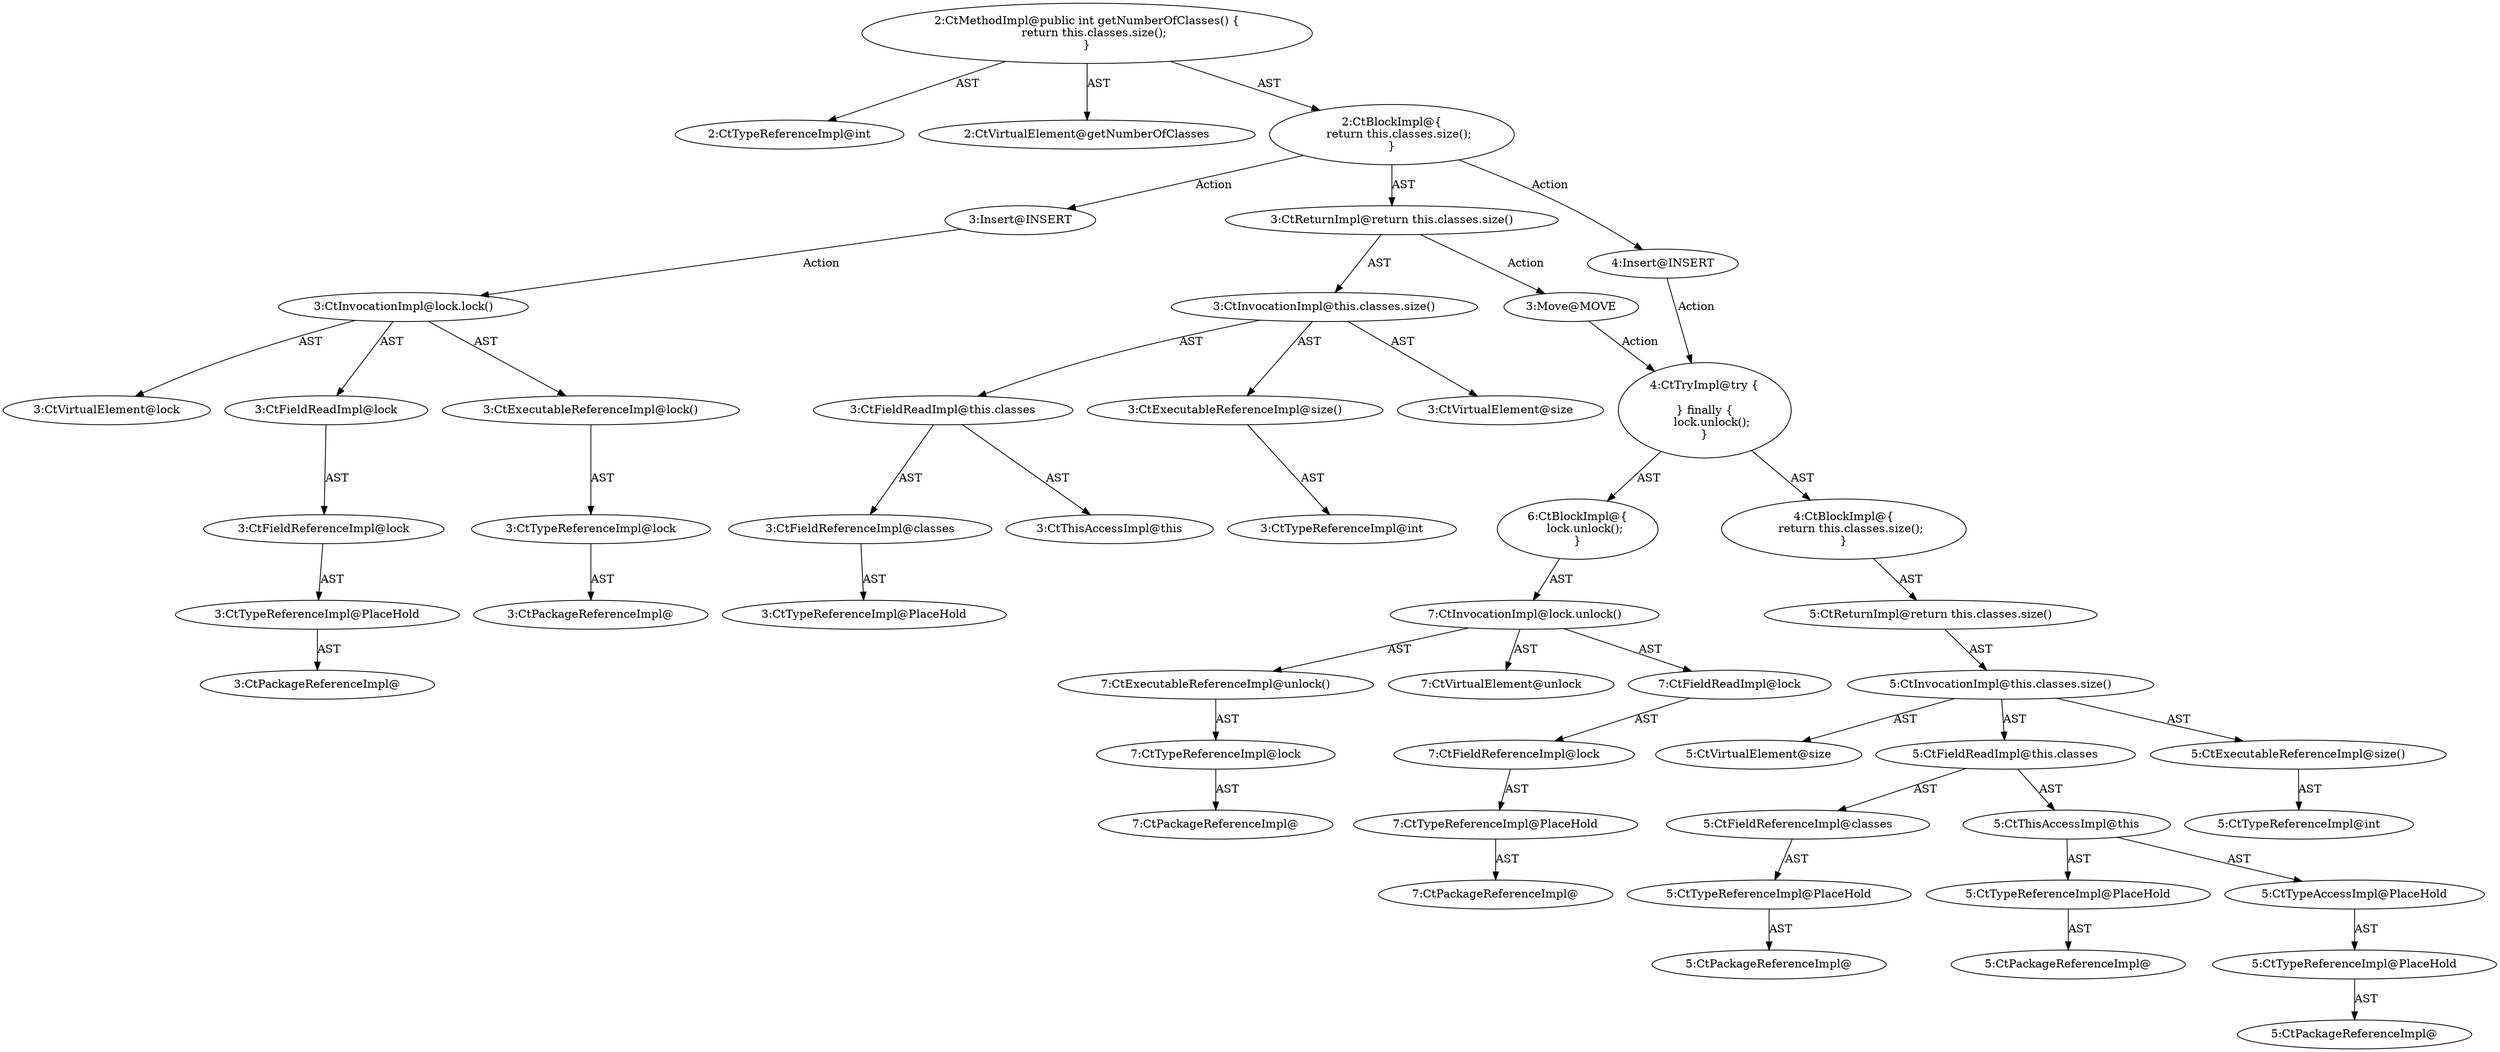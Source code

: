 digraph "getNumberOfClasses#?" {
0 [label="2:CtTypeReferenceImpl@int" shape=ellipse]
1 [label="2:CtVirtualElement@getNumberOfClasses" shape=ellipse]
2 [label="3:CtExecutableReferenceImpl@size()" shape=ellipse]
3 [label="3:CtTypeReferenceImpl@int" shape=ellipse]
4 [label="3:CtVirtualElement@size" shape=ellipse]
5 [label="3:CtFieldReferenceImpl@classes" shape=ellipse]
6 [label="3:CtTypeReferenceImpl@PlaceHold" shape=ellipse]
7 [label="3:CtFieldReadImpl@this.classes" shape=ellipse]
8 [label="3:CtThisAccessImpl@this" shape=ellipse]
9 [label="3:CtInvocationImpl@this.classes.size()" shape=ellipse]
10 [label="3:CtReturnImpl@return this.classes.size()" shape=ellipse]
11 [label="2:CtBlockImpl@\{
    return this.classes.size();
\}" shape=ellipse]
12 [label="2:CtMethodImpl@public int getNumberOfClasses() \{
    return this.classes.size();
\}" shape=ellipse]
13 [label="3:Insert@INSERT" shape=ellipse]
14 [label="3:CtPackageReferenceImpl@" shape=ellipse]
15 [label="3:CtTypeReferenceImpl@PlaceHold" shape=ellipse]
16 [label="3:CtFieldReferenceImpl@lock" shape=ellipse]
17 [label="3:CtFieldReadImpl@lock" shape=ellipse]
18 [label="3:CtPackageReferenceImpl@" shape=ellipse]
19 [label="3:CtTypeReferenceImpl@lock" shape=ellipse]
20 [label="3:CtExecutableReferenceImpl@lock()" shape=ellipse]
21 [label="3:CtInvocationImpl@lock.lock()" shape=ellipse]
22 [label="3:CtVirtualElement@lock" shape=ellipse]
23 [label="4:Insert@INSERT" shape=ellipse]
24 [label="5:CtPackageReferenceImpl@" shape=ellipse]
25 [label="5:CtTypeReferenceImpl@PlaceHold" shape=ellipse]
26 [label="5:CtPackageReferenceImpl@" shape=ellipse]
27 [label="5:CtTypeReferenceImpl@PlaceHold" shape=ellipse]
28 [label="5:CtTypeAccessImpl@PlaceHold" shape=ellipse]
29 [label="5:CtThisAccessImpl@this" shape=ellipse]
30 [label="5:CtPackageReferenceImpl@" shape=ellipse]
31 [label="5:CtTypeReferenceImpl@PlaceHold" shape=ellipse]
32 [label="5:CtFieldReferenceImpl@classes" shape=ellipse]
33 [label="5:CtFieldReadImpl@this.classes" shape=ellipse]
34 [label="5:CtTypeReferenceImpl@int" shape=ellipse]
35 [label="5:CtExecutableReferenceImpl@size()" shape=ellipse]
36 [label="5:CtInvocationImpl@this.classes.size()" shape=ellipse]
37 [label="5:CtVirtualElement@size" shape=ellipse]
38 [label="5:CtReturnImpl@return this.classes.size()" shape=ellipse]
39 [label="4:CtBlockImpl@\{
    return this.classes.size();
\}" shape=ellipse]
40 [label="7:CtPackageReferenceImpl@" shape=ellipse]
41 [label="7:CtTypeReferenceImpl@PlaceHold" shape=ellipse]
42 [label="7:CtFieldReferenceImpl@lock" shape=ellipse]
43 [label="7:CtFieldReadImpl@lock" shape=ellipse]
44 [label="7:CtPackageReferenceImpl@" shape=ellipse]
45 [label="7:CtTypeReferenceImpl@lock" shape=ellipse]
46 [label="7:CtExecutableReferenceImpl@unlock()" shape=ellipse]
47 [label="7:CtInvocationImpl@lock.unlock()" shape=ellipse]
48 [label="7:CtVirtualElement@unlock" shape=ellipse]
49 [label="6:CtBlockImpl@\{
    lock.unlock();
\}" shape=ellipse]
50 [label="4:CtTryImpl@try \{

\} finally \{
    lock.unlock();
\}" shape=ellipse]
51 [label="3:Move@MOVE" shape=ellipse]
2 -> 3 [label="AST"];
5 -> 6 [label="AST"];
7 -> 8 [label="AST"];
7 -> 5 [label="AST"];
9 -> 4 [label="AST"];
9 -> 7 [label="AST"];
9 -> 2 [label="AST"];
10 -> 9 [label="AST"];
10 -> 51 [label="Action"];
11 -> 10 [label="AST"];
11 -> 13 [label="Action"];
11 -> 23 [label="Action"];
12 -> 1 [label="AST"];
12 -> 0 [label="AST"];
12 -> 11 [label="AST"];
13 -> 21 [label="Action"];
15 -> 14 [label="AST"];
16 -> 15 [label="AST"];
17 -> 16 [label="AST"];
19 -> 18 [label="AST"];
20 -> 19 [label="AST"];
21 -> 22 [label="AST"];
21 -> 17 [label="AST"];
21 -> 20 [label="AST"];
23 -> 50 [label="Action"];
25 -> 24 [label="AST"];
27 -> 26 [label="AST"];
28 -> 27 [label="AST"];
29 -> 25 [label="AST"];
29 -> 28 [label="AST"];
31 -> 30 [label="AST"];
32 -> 31 [label="AST"];
33 -> 29 [label="AST"];
33 -> 32 [label="AST"];
35 -> 34 [label="AST"];
36 -> 37 [label="AST"];
36 -> 33 [label="AST"];
36 -> 35 [label="AST"];
38 -> 36 [label="AST"];
39 -> 38 [label="AST"];
41 -> 40 [label="AST"];
42 -> 41 [label="AST"];
43 -> 42 [label="AST"];
45 -> 44 [label="AST"];
46 -> 45 [label="AST"];
47 -> 48 [label="AST"];
47 -> 43 [label="AST"];
47 -> 46 [label="AST"];
49 -> 47 [label="AST"];
50 -> 39 [label="AST"];
50 -> 49 [label="AST"];
51 -> 50 [label="Action"];
}